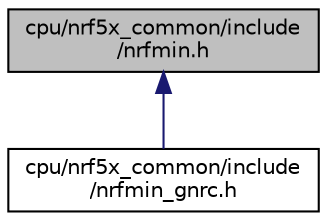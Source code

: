 digraph "cpu/nrf5x_common/include/nrfmin.h"
{
 // LATEX_PDF_SIZE
  edge [fontname="Helvetica",fontsize="10",labelfontname="Helvetica",labelfontsize="10"];
  node [fontname="Helvetica",fontsize="10",shape=record];
  Node1 [label="cpu/nrf5x_common/include\l/nrfmin.h",height=0.2,width=0.4,color="black", fillcolor="grey75", style="filled", fontcolor="black",tooltip="Interface definition for the nrfmin NRF51822 radio driver."];
  Node1 -> Node2 [dir="back",color="midnightblue",fontsize="10",style="solid",fontname="Helvetica"];
  Node2 [label="cpu/nrf5x_common/include\l/nrfmin_gnrc.h",height=0.2,width=0.4,color="black", fillcolor="white", style="filled",URL="$nrfmin__gnrc_8h.html",tooltip="GNRC adapter for nrfmin devices (e.g."];
}
